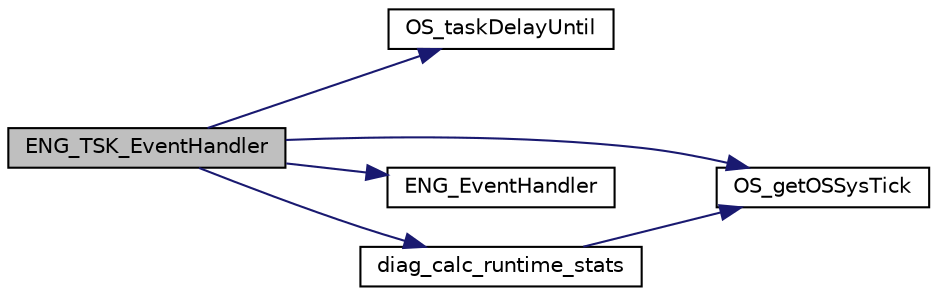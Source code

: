 digraph "ENG_TSK_EventHandler"
{
  edge [fontname="Helvetica",fontsize="10",labelfontname="Helvetica",labelfontsize="10"];
  node [fontname="Helvetica",fontsize="10",shape=record];
  rankdir="LR";
  Node466 [label="ENG_TSK_EventHandler",height=0.2,width=0.4,color="black", fillcolor="grey75", style="filled", fontcolor="black"];
  Node466 -> Node467 [color="midnightblue",fontsize="10",style="solid",fontname="Helvetica"];
  Node467 [label="OS_taskDelayUntil",height=0.2,width=0.4,color="black", fillcolor="white", style="filled",URL="$os_8c.html#a0f45ac2d8141fb57e8aece8c1c9e3cd6",tooltip="Delay a task until a specified time. "];
  Node466 -> Node468 [color="midnightblue",fontsize="10",style="solid",fontname="Helvetica"];
  Node468 [label="OS_getOSSysTick",height=0.2,width=0.4,color="black", fillcolor="white", style="filled",URL="$os_8c.html#a4c29aeb605d624ed4979a48ebde8b7f3",tooltip="returns OS based system tick value. "];
  Node466 -> Node469 [color="midnightblue",fontsize="10",style="solid",fontname="Helvetica"];
  Node469 [label="ENG_EventHandler",height=0.2,width=0.4,color="black", fillcolor="white", style="filled",URL="$enginetask__cfg_8c.html#a3e5c9d2cb62288eeadf6187f8a51a189",tooltip="Engine Task for handling of events. "];
  Node466 -> Node470 [color="midnightblue",fontsize="10",style="solid",fontname="Helvetica"];
  Node470 [label="diag_calc_runtime_stats",height=0.2,width=0.4,color="black", fillcolor="white", style="filled",URL="$runtime__stats__light_8c.html#a025023a48e69f56d567377830ecaa7bc",tooltip="Update the runtime stats. "];
  Node470 -> Node468 [color="midnightblue",fontsize="10",style="solid",fontname="Helvetica"];
}
